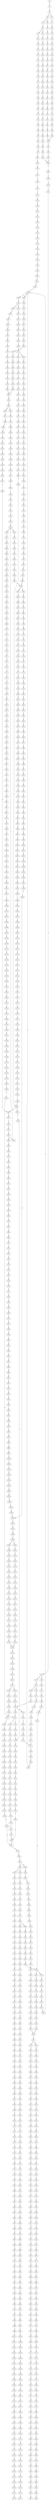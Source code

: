 strict digraph  {
	S0 -> S1 [ label = C ];
	S1 -> S2 [ label = C ];
	S2 -> S3 [ label = T ];
	S2 -> S4 [ label = A ];
	S3 -> S5 [ label = T ];
	S3 -> S6 [ label = C ];
	S4 -> S7 [ label = C ];
	S5 -> S8 [ label = C ];
	S6 -> S9 [ label = C ];
	S7 -> S10 [ label = C ];
	S8 -> S11 [ label = T ];
	S8 -> S12 [ label = A ];
	S9 -> S13 [ label = A ];
	S10 -> S14 [ label = A ];
	S11 -> S15 [ label = C ];
	S12 -> S16 [ label = C ];
	S13 -> S17 [ label = C ];
	S14 -> S18 [ label = C ];
	S15 -> S19 [ label = G ];
	S16 -> S20 [ label = G ];
	S17 -> S21 [ label = C ];
	S18 -> S22 [ label = C ];
	S19 -> S23 [ label = T ];
	S20 -> S24 [ label = C ];
	S21 -> S25 [ label = C ];
	S22 -> S26 [ label = G ];
	S23 -> S27 [ label = A ];
	S24 -> S28 [ label = T ];
	S25 -> S29 [ label = G ];
	S26 -> S30 [ label = A ];
	S27 -> S31 [ label = C ];
	S28 -> S32 [ label = C ];
	S29 -> S33 [ label = C ];
	S30 -> S34 [ label = T ];
	S31 -> S35 [ label = G ];
	S32 -> S36 [ label = C ];
	S33 -> S37 [ label = C ];
	S34 -> S38 [ label = C ];
	S35 -> S39 [ label = G ];
	S36 -> S40 [ label = G ];
	S37 -> S41 [ label = G ];
	S38 -> S42 [ label = G ];
	S39 -> S43 [ label = C ];
	S40 -> S44 [ label = G ];
	S41 -> S45 [ label = G ];
	S42 -> S46 [ label = G ];
	S43 -> S47 [ label = T ];
	S44 -> S48 [ label = T ];
	S45 -> S49 [ label = T ];
	S46 -> S50 [ label = T ];
	S47 -> S51 [ label = A ];
	S48 -> S52 [ label = T ];
	S49 -> S53 [ label = C ];
	S50 -> S54 [ label = T ];
	S51 -> S55 [ label = C ];
	S52 -> S56 [ label = G ];
	S53 -> S57 [ label = C ];
	S54 -> S58 [ label = C ];
	S55 -> S59 [ label = T ];
	S56 -> S60 [ label = C ];
	S57 -> S61 [ label = C ];
	S58 -> S62 [ label = C ];
	S59 -> S63 [ label = G ];
	S60 -> S64 [ label = A ];
	S61 -> S65 [ label = A ];
	S62 -> S66 [ label = A ];
	S63 -> S67 [ label = G ];
	S64 -> S68 [ label = C ];
	S65 -> S69 [ label = G ];
	S66 -> S70 [ label = G ];
	S67 -> S71 [ label = T ];
	S68 -> S72 [ label = T ];
	S69 -> S73 [ label = T ];
	S70 -> S74 [ label = T ];
	S71 -> S75 [ label = G ];
	S72 -> S76 [ label = G ];
	S73 -> S77 [ label = G ];
	S74 -> S78 [ label = G ];
	S75 -> S79 [ label = C ];
	S76 -> S80 [ label = G ];
	S77 -> S81 [ label = G ];
	S78 -> S82 [ label = G ];
	S79 -> S83 [ label = T ];
	S80 -> S84 [ label = T ];
	S81 -> S85 [ label = T ];
	S82 -> S86 [ label = T ];
	S83 -> S87 [ label = A ];
	S84 -> S88 [ label = C ];
	S85 -> S89 [ label = C ];
	S86 -> S90 [ label = C ];
	S87 -> S91 [ label = C ];
	S88 -> S92 [ label = G ];
	S89 -> S93 [ label = G ];
	S90 -> S93 [ label = G ];
	S91 -> S94 [ label = T ];
	S92 -> S95 [ label = T ];
	S93 -> S96 [ label = T ];
	S94 -> S97 [ label = G ];
	S95 -> S98 [ label = C ];
	S96 -> S99 [ label = C ];
	S97 -> S100 [ label = T ];
	S98 -> S101 [ label = C ];
	S99 -> S102 [ label = C ];
	S100 -> S103 [ label = A ];
	S101 -> S104 [ label = G ];
	S102 -> S104 [ label = G ];
	S103 -> S105 [ label = A ];
	S104 -> S106 [ label = T ];
	S105 -> S107 [ label = C ];
	S106 -> S108 [ label = C ];
	S107 -> S109 [ label = A ];
	S108 -> S110 [ label = A ];
	S109 -> S111 [ label = C ];
	S110 -> S112 [ label = C ];
	S111 -> S113 [ label = A ];
	S112 -> S114 [ label = C ];
	S113 -> S115 [ label = C ];
	S114 -> S116 [ label = C ];
	S114 -> S117 [ label = G ];
	S115 -> S118 [ label = G ];
	S116 -> S119 [ label = T ];
	S117 -> S120 [ label = A ];
	S118 -> S121 [ label = C ];
	S119 -> S122 [ label = G ];
	S120 -> S123 [ label = A ];
	S120 -> S124 [ label = G ];
	S121 -> S125 [ label = T ];
	S122 -> S126 [ label = T ];
	S123 -> S127 [ label = T ];
	S124 -> S128 [ label = T ];
	S125 -> S129 [ label = C ];
	S126 -> S130 [ label = C ];
	S127 -> S131 [ label = C ];
	S128 -> S132 [ label = C ];
	S129 -> S133 [ label = C ];
	S130 -> S134 [ label = C ];
	S131 -> S135 [ label = C ];
	S132 -> S136 [ label = C ];
	S133 -> S137 [ label = T ];
	S134 -> S138 [ label = T ];
	S135 -> S139 [ label = T ];
	S136 -> S140 [ label = A ];
	S136 -> S141 [ label = T ];
	S137 -> S142 [ label = A ];
	S138 -> S143 [ label = T ];
	S139 -> S144 [ label = C ];
	S140 -> S145 [ label = G ];
	S141 -> S146 [ label = C ];
	S142 -> S147 [ label = G ];
	S143 -> S148 [ label = G ];
	S144 -> S149 [ label = G ];
	S145 -> S150 [ label = T ];
	S145 -> S151 [ label = C ];
	S146 -> S152 [ label = G ];
	S147 -> S153 [ label = A ];
	S148 -> S154 [ label = A ];
	S148 -> S155 [ label = T ];
	S149 -> S156 [ label = A ];
	S150 -> S157 [ label = A ];
	S151 -> S158 [ label = T ];
	S152 -> S159 [ label = A ];
	S153 -> S160 [ label = A ];
	S154 -> S161 [ label = A ];
	S155 -> S162 [ label = A ];
	S156 -> S163 [ label = A ];
	S157 -> S164 [ label = G ];
	S158 -> S165 [ label = T ];
	S159 -> S166 [ label = A ];
	S160 -> S167 [ label = C ];
	S161 -> S168 [ label = C ];
	S162 -> S169 [ label = G ];
	S163 -> S170 [ label = C ];
	S164 -> S171 [ label = G ];
	S165 -> S172 [ label = C ];
	S166 -> S173 [ label = C ];
	S167 -> S174 [ label = T ];
	S168 -> S175 [ label = T ];
	S169 -> S176 [ label = G ];
	S170 -> S177 [ label = T ];
	S171 -> S178 [ label = G ];
	S172 -> S179 [ label = A ];
	S173 -> S177 [ label = T ];
	S174 -> S180 [ label = T ];
	S175 -> S181 [ label = T ];
	S176 -> S182 [ label = A ];
	S177 -> S183 [ label = T ];
	S178 -> S184 [ label = T ];
	S179 -> S185 [ label = C ];
	S180 -> S186 [ label = C ];
	S181 -> S187 [ label = C ];
	S182 -> S188 [ label = G ];
	S183 -> S189 [ label = C ];
	S184 -> S190 [ label = C ];
	S185 -> S191 [ label = G ];
	S186 -> S192 [ label = A ];
	S187 -> S193 [ label = A ];
	S188 -> S194 [ label = A ];
	S189 -> S195 [ label = A ];
	S190 -> S196 [ label = A ];
	S191 -> S197 [ label = C ];
	S192 -> S198 [ label = A ];
	S193 -> S199 [ label = A ];
	S194 -> S200 [ label = G ];
	S195 -> S201 [ label = A ];
	S196 -> S202 [ label = C ];
	S197 -> S203 [ label = C ];
	S198 -> S204 [ label = C ];
	S199 -> S204 [ label = C ];
	S200 -> S205 [ label = G ];
	S201 -> S204 [ label = C ];
	S202 -> S206 [ label = T ];
	S203 -> S207 [ label = C ];
	S204 -> S208 [ label = C ];
	S204 -> S209 [ label = T ];
	S205 -> S210 [ label = T ];
	S206 -> S211 [ label = C ];
	S207 -> S212 [ label = T ];
	S208 -> S213 [ label = G ];
	S209 -> S214 [ label = G ];
	S210 -> S215 [ label = C ];
	S211 -> S216 [ label = G ];
	S212 -> S217 [ label = T ];
	S213 -> S218 [ label = G ];
	S214 -> S219 [ label = G ];
	S214 -> S220 [ label = C ];
	S215 -> S221 [ label = C ];
	S216 -> S222 [ label = C ];
	S217 -> S223 [ label = C ];
	S218 -> S224 [ label = C ];
	S219 -> S225 [ label = C ];
	S220 -> S226 [ label = C ];
	S221 -> S227 [ label = C ];
	S222 -> S228 [ label = T ];
	S223 -> S229 [ label = A ];
	S224 -> S230 [ label = C ];
	S225 -> S231 [ label = C ];
	S226 -> S232 [ label = C ];
	S227 -> S233 [ label = A ];
	S227 -> S234 [ label = G ];
	S228 -> S235 [ label = T ];
	S229 -> S236 [ label = T ];
	S230 -> S237 [ label = C ];
	S231 -> S238 [ label = C ];
	S232 -> S239 [ label = T ];
	S233 -> S240 [ label = G ];
	S234 -> S241 [ label = G ];
	S235 -> S242 [ label = C ];
	S236 -> S243 [ label = C ];
	S237 -> S244 [ label = A ];
	S238 -> S245 [ label = A ];
	S239 -> S246 [ label = A ];
	S240 -> S247 [ label = A ];
	S241 -> S248 [ label = A ];
	S242 -> S249 [ label = A ];
	S243 -> S250 [ label = C ];
	S244 -> S251 [ label = G ];
	S245 -> S252 [ label = G ];
	S246 -> S253 [ label = G ];
	S247 -> S254 [ label = G ];
	S248 -> S255 [ label = G ];
	S249 -> S256 [ label = T ];
	S250 -> S257 [ label = A ];
	S251 -> S258 [ label = T ];
	S252 -> S259 [ label = G ];
	S253 -> S260 [ label = G ];
	S254 -> S261 [ label = C ];
	S255 -> S262 [ label = G ];
	S256 -> S263 [ label = C ];
	S257 -> S264 [ label = G ];
	S258 -> S265 [ label = T ];
	S259 -> S266 [ label = T ];
	S260 -> S267 [ label = T ];
	S261 -> S268 [ label = C ];
	S262 -> S269 [ label = C ];
	S263 -> S270 [ label = C ];
	S264 -> S271 [ label = A ];
	S265 -> S272 [ label = G ];
	S266 -> S273 [ label = G ];
	S267 -> S274 [ label = G ];
	S268 -> S275 [ label = A ];
	S269 -> S276 [ label = G ];
	S270 -> S277 [ label = A ];
	S271 -> S278 [ label = A ];
	S272 -> S279 [ label = T ];
	S273 -> S280 [ label = C ];
	S273 -> S281 [ label = G ];
	S274 -> S282 [ label = T ];
	S275 -> S283 [ label = C ];
	S276 -> S284 [ label = T ];
	S277 -> S264 [ label = G ];
	S278 -> S285 [ label = C ];
	S279 -> S286 [ label = G ];
	S280 -> S287 [ label = G ];
	S281 -> S288 [ label = G ];
	S282 -> S289 [ label = G ];
	S283 -> S290 [ label = G ];
	S284 -> S291 [ label = G ];
	S285 -> S292 [ label = C ];
	S286 -> S293 [ label = C ];
	S287 -> S294 [ label = C ];
	S288 -> S295 [ label = C ];
	S289 -> S296 [ label = C ];
	S290 -> S297 [ label = G ];
	S291 -> S298 [ label = G ];
	S292 -> S299 [ label = A ];
	S292 -> S300 [ label = G ];
	S293 -> S301 [ label = G ];
	S294 -> S302 [ label = G ];
	S295 -> S303 [ label = T ];
	S296 -> S304 [ label = G ];
	S297 -> S305 [ label = T ];
	S298 -> S306 [ label = T ];
	S299 -> S307 [ label = G ];
	S299 -> S308 [ label = C ];
	S300 -> S309 [ label = G ];
	S301 -> S310 [ label = T ];
	S302 -> S311 [ label = T ];
	S303 -> S312 [ label = T ];
	S304 -> S313 [ label = T ];
	S305 -> S314 [ label = T ];
	S306 -> S315 [ label = A ];
	S307 -> S316 [ label = A ];
	S308 -> S317 [ label = C ];
	S309 -> S318 [ label = A ];
	S310 -> S319 [ label = C ];
	S311 -> S320 [ label = C ];
	S312 -> S321 [ label = C ];
	S313 -> S322 [ label = C ];
	S314 -> S323 [ label = A ];
	S315 -> S324 [ label = T ];
	S316 -> S325 [ label = C ];
	S317 -> S326 [ label = A ];
	S318 -> S327 [ label = C ];
	S319 -> S328 [ label = G ];
	S320 -> S329 [ label = G ];
	S321 -> S330 [ label = G ];
	S322 -> S331 [ label = G ];
	S323 -> S332 [ label = C ];
	S324 -> S333 [ label = G ];
	S325 -> S334 [ label = T ];
	S326 -> S335 [ label = C ];
	S327 -> S336 [ label = G ];
	S328 -> S337 [ label = A ];
	S329 -> S338 [ label = T ];
	S330 -> S339 [ label = A ];
	S331 -> S337 [ label = A ];
	S332 -> S340 [ label = T ];
	S333 -> S341 [ label = A ];
	S334 -> S342 [ label = C ];
	S335 -> S343 [ label = C ];
	S336 -> S344 [ label = C ];
	S337 -> S345 [ label = A ];
	S338 -> S346 [ label = G ];
	S339 -> S347 [ label = A ];
	S340 -> S348 [ label = G ];
	S341 -> S349 [ label = G ];
	S342 -> S350 [ label = C ];
	S343 -> S351 [ label = C ];
	S344 -> S352 [ label = C ];
	S345 -> S353 [ label = C ];
	S346 -> S354 [ label = C ];
	S347 -> S355 [ label = C ];
	S348 -> S356 [ label = C ];
	S349 -> S357 [ label = C ];
	S350 -> S358 [ label = C ];
	S351 -> S359 [ label = C ];
	S352 -> S360 [ label = C ];
	S353 -> S361 [ label = C ];
	S353 -> S362 [ label = A ];
	S354 -> S363 [ label = A ];
	S355 -> S364 [ label = A ];
	S356 -> S365 [ label = A ];
	S357 -> S366 [ label = G ];
	S358 -> S367 [ label = A ];
	S359 -> S368 [ label = T ];
	S360 -> S369 [ label = A ];
	S361 -> S370 [ label = T ];
	S362 -> S371 [ label = C ];
	S363 -> S372 [ label = T ];
	S364 -> S373 [ label = C ];
	S365 -> S374 [ label = G ];
	S366 -> S375 [ label = G ];
	S367 -> S376 [ label = T ];
	S368 -> S377 [ label = T ];
	S369 -> S378 [ label = T ];
	S370 -> S379 [ label = T ];
	S371 -> S380 [ label = C ];
	S372 -> S381 [ label = C ];
	S373 -> S382 [ label = G ];
	S374 -> S383 [ label = A ];
	S375 -> S384 [ label = T ];
	S376 -> S385 [ label = C ];
	S377 -> S386 [ label = C ];
	S378 -> S387 [ label = C ];
	S379 -> S388 [ label = C ];
	S380 -> S389 [ label = C ];
	S381 -> S390 [ label = C ];
	S382 -> S391 [ label = C ];
	S383 -> S392 [ label = C ];
	S384 -> S393 [ label = C ];
	S385 -> S394 [ label = T ];
	S386 -> S395 [ label = C ];
	S386 -> S396 [ label = G ];
	S387 -> S397 [ label = G ];
	S388 -> S398 [ label = G ];
	S389 -> S399 [ label = G ];
	S390 -> S400 [ label = G ];
	S391 -> S401 [ label = G ];
	S392 -> S402 [ label = G ];
	S393 -> S403 [ label = G ];
	S394 -> S404 [ label = G ];
	S395 -> S405 [ label = T ];
	S396 -> S406 [ label = A ];
	S397 -> S407 [ label = T ];
	S398 -> S408 [ label = T ];
	S399 -> S409 [ label = T ];
	S400 -> S410 [ label = C ];
	S401 -> S411 [ label = C ];
	S402 -> S412 [ label = G ];
	S403 -> S413 [ label = C ];
	S404 -> S414 [ label = C ];
	S405 -> S415 [ label = G ];
	S406 -> S416 [ label = T ];
	S407 -> S417 [ label = C ];
	S408 -> S418 [ label = A ];
	S409 -> S419 [ label = A ];
	S410 -> S420 [ label = A ];
	S411 -> S421 [ label = A ];
	S412 -> S422 [ label = A ];
	S413 -> S423 [ label = A ];
	S414 -> S424 [ label = C ];
	S415 -> S425 [ label = T ];
	S416 -> S426 [ label = C ];
	S417 -> S427 [ label = C ];
	S418 -> S428 [ label = C ];
	S419 -> S429 [ label = C ];
	S420 -> S430 [ label = C ];
	S421 -> S431 [ label = C ];
	S422 -> S432 [ label = C ];
	S423 -> S433 [ label = C ];
	S424 -> S434 [ label = A ];
	S425 -> S435 [ label = C ];
	S426 -> S436 [ label = G ];
	S427 -> S437 [ label = T ];
	S428 -> S438 [ label = T ];
	S429 -> S439 [ label = G ];
	S430 -> S440 [ label = G ];
	S431 -> S441 [ label = G ];
	S432 -> S442 [ label = A ];
	S433 -> S443 [ label = G ];
	S434 -> S444 [ label = G ];
	S435 -> S445 [ label = C ];
	S436 -> S446 [ label = T ];
	S437 -> S447 [ label = C ];
	S438 -> S448 [ label = T ];
	S439 -> S449 [ label = T ];
	S440 -> S450 [ label = T ];
	S441 -> S451 [ label = T ];
	S442 -> S452 [ label = C ];
	S443 -> S453 [ label = C ];
	S444 -> S454 [ label = T ];
	S445 -> S455 [ label = T ];
	S446 -> S456 [ label = T ];
	S447 -> S457 [ label = T ];
	S448 -> S458 [ label = C ];
	S449 -> S459 [ label = C ];
	S450 -> S460 [ label = C ];
	S451 -> S461 [ label = C ];
	S452 -> S462 [ label = A ];
	S453 -> S463 [ label = G ];
	S454 -> S464 [ label = C ];
	S455 -> S465 [ label = T ];
	S456 -> S466 [ label = T ];
	S457 -> S467 [ label = T ];
	S458 -> S468 [ label = A ];
	S459 -> S469 [ label = C ];
	S460 -> S470 [ label = G ];
	S461 -> S471 [ label = C ];
	S462 -> S472 [ label = C ];
	S463 -> S473 [ label = C ];
	S464 -> S474 [ label = G ];
	S465 -> S148 [ label = G ];
	S466 -> S475 [ label = G ];
	S467 -> S476 [ label = C ];
	S468 -> S477 [ label = A ];
	S469 -> S478 [ label = A ];
	S470 -> S479 [ label = A ];
	S471 -> S480 [ label = A ];
	S472 -> S481 [ label = C ];
	S473 -> S482 [ label = G ];
	S474 -> S483 [ label = T ];
	S475 -> S484 [ label = T ];
	S476 -> S485 [ label = T ];
	S477 -> S486 [ label = G ];
	S478 -> S487 [ label = G ];
	S479 -> S488 [ label = G ];
	S480 -> S489 [ label = G ];
	S481 -> S490 [ label = T ];
	S482 -> S491 [ label = G ];
	S483 -> S492 [ label = A ];
	S484 -> S493 [ label = A ];
	S485 -> S494 [ label = C ];
	S486 -> S495 [ label = C ];
	S487 -> S496 [ label = C ];
	S488 -> S497 [ label = C ];
	S489 -> S498 [ label = C ];
	S490 -> S499 [ label = C ];
	S491 -> S500 [ label = C ];
	S492 -> S501 [ label = A ];
	S493 -> S502 [ label = G ];
	S494 -> S503 [ label = G ];
	S495 -> S504 [ label = G ];
	S496 -> S505 [ label = G ];
	S497 -> S506 [ label = G ];
	S498 -> S507 [ label = T ];
	S498 -> S505 [ label = G ];
	S499 -> S508 [ label = T ];
	S500 -> S509 [ label = T ];
	S501 -> S510 [ label = G ];
	S502 -> S511 [ label = G ];
	S503 -> S512 [ label = G ];
	S504 -> S513 [ label = A ];
	S505 -> S514 [ label = A ];
	S506 -> S515 [ label = A ];
	S507 -> S516 [ label = T ];
	S508 -> S517 [ label = A ];
	S509 -> S518 [ label = G ];
	S510 -> S519 [ label = A ];
	S511 -> S520 [ label = A ];
	S512 -> S521 [ label = A ];
	S513 -> S522 [ label = G ];
	S514 -> S523 [ label = G ];
	S515 -> S524 [ label = G ];
	S516 -> S172 [ label = C ];
	S517 -> S525 [ label = G ];
	S518 -> S526 [ label = G ];
	S519 -> S527 [ label = C ];
	S520 -> S528 [ label = A ];
	S521 -> S529 [ label = G ];
	S522 -> S530 [ label = T ];
	S523 -> S531 [ label = T ];
	S524 -> S532 [ label = T ];
	S525 -> S533 [ label = A ];
	S526 -> S534 [ label = A ];
	S527 -> S535 [ label = G ];
	S528 -> S536 [ label = A ];
	S529 -> S537 [ label = A ];
	S530 -> S538 [ label = C ];
	S531 -> S539 [ label = C ];
	S532 -> S540 [ label = C ];
	S533 -> S541 [ label = A ];
	S534 -> S542 [ label = A ];
	S535 -> S543 [ label = G ];
	S536 -> S544 [ label = G ];
	S537 -> S545 [ label = G ];
	S538 -> S546 [ label = C ];
	S539 -> S547 [ label = C ];
	S539 -> S548 [ label = T ];
	S540 -> S549 [ label = G ];
	S541 -> S550 [ label = C ];
	S542 -> S551 [ label = T ];
	S543 -> S552 [ label = C ];
	S544 -> S553 [ label = G ];
	S545 -> S554 [ label = G ];
	S546 -> S555 [ label = C ];
	S547 -> S555 [ label = C ];
	S548 -> S556 [ label = C ];
	S549 -> S557 [ label = A ];
	S550 -> S558 [ label = G ];
	S551 -> S559 [ label = G ];
	S552 -> S560 [ label = T ];
	S553 -> S561 [ label = T ];
	S554 -> S562 [ label = T ];
	S555 -> S563 [ label = T ];
	S555 -> S564 [ label = G ];
	S556 -> S565 [ label = G ];
	S557 -> S566 [ label = A ];
	S558 -> S567 [ label = A ];
	S559 -> S568 [ label = G ];
	S560 -> S569 [ label = C ];
	S561 -> S570 [ label = C ];
	S562 -> S571 [ label = C ];
	S563 -> S572 [ label = C ];
	S564 -> S573 [ label = C ];
	S565 -> S574 [ label = T ];
	S566 -> S575 [ label = C ];
	S567 -> S576 [ label = G ];
	S568 -> S577 [ label = G ];
	S569 -> S578 [ label = T ];
	S570 -> S579 [ label = C ];
	S571 -> S221 [ label = C ];
	S572 -> S580 [ label = C ];
	S573 -> S581 [ label = C ];
	S574 -> S582 [ label = C ];
	S575 -> S583 [ label = C ];
	S576 -> S584 [ label = G ];
	S577 -> S585 [ label = G ];
	S578 -> S586 [ label = C ];
	S579 -> S587 [ label = C ];
	S580 -> S588 [ label = G ];
	S581 -> S589 [ label = T ];
	S582 -> S590 [ label = T ];
	S583 -> S591 [ label = T ];
	S584 -> S592 [ label = T ];
	S585 -> S593 [ label = T ];
	S586 -> S594 [ label = G ];
	S587 -> S595 [ label = G ];
	S588 -> S596 [ label = G ];
	S589 -> S597 [ label = G ];
	S590 -> S598 [ label = G ];
	S591 -> S599 [ label = G ];
	S592 -> S600 [ label = G ];
	S593 -> S601 [ label = C ];
	S594 -> S602 [ label = A ];
	S595 -> S603 [ label = A ];
	S596 -> S604 [ label = T ];
	S597 -> S605 [ label = T ];
	S598 -> S606 [ label = T ];
	S599 -> S607 [ label = T ];
	S600 -> S608 [ label = T ];
	S601 -> S609 [ label = C ];
	S602 -> S610 [ label = A ];
	S603 -> S611 [ label = A ];
	S604 -> S612 [ label = C ];
	S605 -> S613 [ label = C ];
	S606 -> S614 [ label = T ];
	S607 -> S615 [ label = C ];
	S608 -> S616 [ label = C ];
	S609 -> S617 [ label = G ];
	S610 -> S618 [ label = G ];
	S611 -> S619 [ label = G ];
	S612 -> S620 [ label = T ];
	S613 -> S621 [ label = G ];
	S614 -> S622 [ label = C ];
	S615 -> S623 [ label = G ];
	S616 -> S624 [ label = C ];
	S617 -> S625 [ label = C ];
	S618 -> S626 [ label = T ];
	S619 -> S627 [ label = T ];
	S620 -> S628 [ label = G ];
	S621 -> S629 [ label = C ];
	S622 -> S630 [ label = C ];
	S623 -> S631 [ label = C ];
	S624 -> S632 [ label = C ];
	S625 -> S633 [ label = C ];
	S626 -> S634 [ label = C ];
	S627 -> S635 [ label = C ];
	S628 -> S636 [ label = G ];
	S629 -> S637 [ label = G ];
	S630 -> S638 [ label = G ];
	S631 -> S639 [ label = G ];
	S632 -> S640 [ label = T ];
	S633 -> S641 [ label = G ];
	S634 -> S642 [ label = G ];
	S635 -> S643 [ label = G ];
	S636 -> S644 [ label = A ];
	S637 -> S645 [ label = C ];
	S638 -> S646 [ label = T ];
	S639 -> S645 [ label = C ];
	S640 -> S647 [ label = G ];
	S641 -> S648 [ label = G ];
	S642 -> S649 [ label = C ];
	S643 -> S650 [ label = A ];
	S644 -> S651 [ label = G ];
	S645 -> S652 [ label = G ];
	S645 -> S653 [ label = A ];
	S646 -> S654 [ label = G ];
	S647 -> S655 [ label = T ];
	S648 -> S656 [ label = A ];
	S649 -> S657 [ label = G ];
	S650 -> S658 [ label = G ];
	S651 -> S659 [ label = G ];
	S652 -> S660 [ label = A ];
	S653 -> S661 [ label = A ];
	S654 -> S662 [ label = G ];
	S655 -> S663 [ label = C ];
	S656 -> S664 [ label = A ];
	S657 -> S665 [ label = G ];
	S658 -> S666 [ label = G ];
	S659 -> S667 [ label = G ];
	S660 -> S668 [ label = G ];
	S661 -> S669 [ label = C ];
	S662 -> S670 [ label = C ];
	S663 -> S671 [ label = C ];
	S664 -> S672 [ label = C ];
	S665 -> S673 [ label = C ];
	S666 -> S674 [ label = T ];
	S667 -> S675 [ label = T ];
	S668 -> S676 [ label = C ];
	S669 -> S677 [ label = C ];
	S670 -> S678 [ label = C ];
	S671 -> S679 [ label = T ];
	S672 -> S680 [ label = T ];
	S673 -> S681 [ label = T ];
	S674 -> S682 [ label = A ];
	S675 -> S683 [ label = G ];
	S676 -> S684 [ label = A ];
	S677 -> S685 [ label = C ];
	S678 -> S686 [ label = C ];
	S679 -> S687 [ label = A ];
	S680 -> S688 [ label = G ];
	S681 -> S689 [ label = A ];
	S682 -> S690 [ label = T ];
	S683 -> S691 [ label = T ];
	S684 -> S692 [ label = G ];
	S685 -> S693 [ label = G ];
	S686 -> S694 [ label = G ];
	S687 -> S695 [ label = C ];
	S688 -> S696 [ label = C ];
	S689 -> S697 [ label = T ];
	S690 -> S698 [ label = A ];
	S691 -> S699 [ label = T ];
	S692 -> S700 [ label = T ];
	S693 -> S701 [ label = T ];
	S694 -> S702 [ label = T ];
	S695 -> S703 [ label = T ];
	S696 -> S704 [ label = A ];
	S697 -> S705 [ label = A ];
	S698 -> S706 [ label = A ];
	S699 -> S707 [ label = C ];
	S700 -> S708 [ label = G ];
	S701 -> S709 [ label = A ];
	S702 -> S710 [ label = C ];
	S703 -> S711 [ label = A ];
	S704 -> S712 [ label = A ];
	S705 -> S713 [ label = G ];
	S706 -> S714 [ label = G ];
	S707 -> S715 [ label = C ];
	S708 -> S716 [ label = C ];
	S709 -> S717 [ label = C ];
	S710 -> S718 [ label = C ];
	S711 -> S719 [ label = C ];
	S712 -> S720 [ label = C ];
	S713 -> S721 [ label = T ];
	S714 -> S722 [ label = T ];
	S715 -> S723 [ label = A ];
	S716 -> S724 [ label = A ];
	S717 -> S725 [ label = A ];
	S718 -> S726 [ label = A ];
	S719 -> S727 [ label = C ];
	S720 -> S728 [ label = C ];
	S721 -> S729 [ label = A ];
	S722 -> S730 [ label = C ];
	S723 -> S731 [ label = G ];
	S724 -> S732 [ label = A ];
	S725 -> S733 [ label = G ];
	S726 -> S734 [ label = G ];
	S727 -> S735 [ label = A ];
	S728 -> S736 [ label = A ];
	S729 -> S737 [ label = G ];
	S730 -> S738 [ label = G ];
	S731 -> S739 [ label = C ];
	S732 -> S740 [ label = C ];
	S733 -> S741 [ label = C ];
	S734 -> S742 [ label = T ];
	S735 -> S743 [ label = G ];
	S736 -> S744 [ label = G ];
	S737 -> S745 [ label = C ];
	S738 -> S746 [ label = T ];
	S739 -> S747 [ label = A ];
	S740 -> S748 [ label = A ];
	S741 -> S749 [ label = A ];
	S742 -> S750 [ label = A ];
	S743 -> S751 [ label = G ];
	S744 -> S752 [ label = A ];
	S745 -> S753 [ label = C ];
	S746 -> S754 [ label = G ];
	S747 -> S755 [ label = G ];
	S748 -> S756 [ label = G ];
	S749 -> S757 [ label = G ];
	S750 -> S758 [ label = G ];
	S751 -> S759 [ label = A ];
	S752 -> S760 [ label = A ];
	S753 -> S761 [ label = G ];
	S754 -> S762 [ label = G ];
	S755 -> S763 [ label = A ];
	S756 -> S764 [ label = C ];
	S757 -> S765 [ label = G ];
	S758 -> S766 [ label = C ];
	S759 -> S767 [ label = G ];
	S760 -> S768 [ label = C ];
	S761 -> S769 [ label = A ];
	S762 -> S770 [ label = T ];
	S763 -> S771 [ label = T ];
	S764 -> S772 [ label = T ];
	S765 -> S773 [ label = T ];
	S766 -> S774 [ label = T ];
	S767 -> S775 [ label = A ];
	S768 -> S776 [ label = A ];
	S769 -> S777 [ label = A ];
	S770 -> S778 [ label = A ];
	S771 -> S779 [ label = A ];
	S772 -> S780 [ label = A ];
	S773 -> S781 [ label = G ];
	S774 -> S782 [ label = C ];
	S775 -> S783 [ label = G ];
	S776 -> S784 [ label = G ];
	S777 -> S785 [ label = A ];
	S778 -> S786 [ label = C ];
	S779 -> S787 [ label = A ];
	S780 -> S788 [ label = C ];
	S781 -> S789 [ label = C ];
	S782 -> S790 [ label = C ];
	S783 -> S791 [ label = T ];
	S784 -> S792 [ label = C ];
	S785 -> S793 [ label = C ];
	S786 -> S794 [ label = C ];
	S787 -> S795 [ label = A ];
	S788 -> S796 [ label = G ];
	S789 -> S797 [ label = A ];
	S790 -> S798 [ label = A ];
	S791 -> S799 [ label = C ];
	S792 -> S800 [ label = C ];
	S793 -> S801 [ label = C ];
	S794 -> S802 [ label = G ];
	S795 -> S803 [ label = A ];
	S796 -> S804 [ label = A ];
	S797 -> S805 [ label = C ];
	S798 -> S806 [ label = C ];
	S799 -> S807 [ label = A ];
	S800 -> S808 [ label = G ];
	S801 -> S809 [ label = C ];
	S802 -> S810 [ label = G ];
	S803 -> S811 [ label = A ];
	S804 -> S812 [ label = G ];
	S805 -> S813 [ label = G ];
	S806 -> S814 [ label = C ];
	S807 -> S815 [ label = G ];
	S808 -> S816 [ label = T ];
	S809 -> S817 [ label = C ];
	S810 -> S818 [ label = T ];
	S811 -> S819 [ label = C ];
	S812 -> S820 [ label = A ];
	S813 -> S821 [ label = C ];
	S814 -> S822 [ label = G ];
	S815 -> S823 [ label = G ];
	S816 -> S824 [ label = C ];
	S817 -> S825 [ label = G ];
	S818 -> S826 [ label = G ];
	S819 -> S827 [ label = T ];
	S820 -> S828 [ label = A ];
	S821 -> S829 [ label = G ];
	S822 -> S830 [ label = G ];
	S823 -> S831 [ label = A ];
	S824 -> S832 [ label = C ];
	S825 -> S833 [ label = A ];
	S826 -> S834 [ label = G ];
	S827 -> S835 [ label = T ];
	S828 -> S836 [ label = C ];
	S829 -> S837 [ label = G ];
	S830 -> S838 [ label = A ];
	S831 -> S839 [ label = C ];
	S832 -> S840 [ label = T ];
	S833 -> S841 [ label = C ];
	S834 -> S842 [ label = T ];
	S835 -> S843 [ label = T ];
	S836 -> S844 [ label = T ];
	S837 -> S845 [ label = T ];
	S838 -> S846 [ label = C ];
	S839 -> S847 [ label = C ];
	S840 -> S848 [ label = C ];
	S841 -> S849 [ label = T ];
	S842 -> S850 [ label = T ];
	S843 -> S851 [ label = G ];
	S844 -> S852 [ label = G ];
	S845 -> S853 [ label = G ];
	S846 -> S854 [ label = G ];
	S847 -> S855 [ label = A ];
	S848 -> S856 [ label = T ];
	S849 -> S857 [ label = A ];
	S850 -> S858 [ label = A ];
	S851 -> S859 [ label = C ];
	S852 -> S860 [ label = G ];
	S853 -> S861 [ label = C ];
	S854 -> S862 [ label = T ];
	S855 -> S863 [ label = G ];
	S856 -> S864 [ label = G ];
	S857 -> S865 [ label = G ];
	S858 -> S866 [ label = G ];
	S859 -> S867 [ label = C ];
	S860 -> S868 [ label = C ];
	S861 -> S869 [ label = C ];
	S862 -> S870 [ label = C ];
	S863 -> S871 [ label = T ];
	S864 -> S872 [ label = T ];
	S865 -> S873 [ label = A ];
	S866 -> S874 [ label = A ];
	S867 -> S875 [ label = G ];
	S868 -> S876 [ label = G ];
	S869 -> S877 [ label = G ];
	S870 -> S878 [ label = G ];
	S871 -> S879 [ label = C ];
	S872 -> S880 [ label = C ];
	S873 -> S881 [ label = A ];
	S874 -> S882 [ label = A ];
	S875 -> S883 [ label = T ];
	S876 -> S884 [ label = C ];
	S877 -> S885 [ label = C ];
	S878 -> S886 [ label = T ];
	S879 -> S887 [ label = T ];
	S880 -> S888 [ label = G ];
	S881 -> S889 [ label = T ];
	S882 -> S890 [ label = G ];
	S883 -> S891 [ label = A ];
	S884 -> S892 [ label = A ];
	S885 -> S893 [ label = A ];
	S886 -> S894 [ label = G ];
	S887 -> S895 [ label = C ];
	S888 -> S896 [ label = T ];
	S889 -> S897 [ label = C ];
	S890 -> S898 [ label = G ];
	S891 -> S899 [ label = G ];
	S892 -> S900 [ label = G ];
	S893 -> S901 [ label = A ];
	S894 -> S902 [ label = A ];
	S895 -> S903 [ label = T ];
	S896 -> S904 [ label = G ];
	S897 -> S905 [ label = G ];
	S898 -> S906 [ label = G ];
	S899 -> S907 [ label = C ];
	S900 -> S908 [ label = C ];
	S901 -> S909 [ label = C ];
	S902 -> S910 [ label = C ];
	S903 -> S911 [ label = G ];
	S904 -> S912 [ label = G ];
	S905 -> S913 [ label = G ];
	S906 -> S914 [ label = G ];
	S907 -> S915 [ label = C ];
	S908 -> S916 [ label = G ];
	S909 -> S917 [ label = C ];
	S910 -> S918 [ label = C ];
	S911 -> S919 [ label = T ];
	S912 -> S920 [ label = T ];
	S913 -> S921 [ label = G ];
	S914 -> S922 [ label = G ];
	S915 -> S923 [ label = G ];
	S916 -> S924 [ label = G ];
	S917 -> S925 [ label = A ];
	S918 -> S926 [ label = G ];
	S919 -> S927 [ label = A ];
	S920 -> S928 [ label = A ];
	S921 -> S929 [ label = T ];
	S922 -> S930 [ label = T ];
	S923 -> S931 [ label = G ];
	S924 -> S932 [ label = G ];
	S925 -> S933 [ label = G ];
	S926 -> S934 [ label = G ];
	S929 -> S935 [ label = A ];
	S930 -> S936 [ label = C ];
	S931 -> S937 [ label = T ];
	S932 -> S938 [ label = T ];
	S933 -> S939 [ label = T ];
	S934 -> S940 [ label = T ];
	S935 -> S941 [ label = T ];
	S936 -> S942 [ label = C ];
	S937 -> S943 [ label = G ];
	S938 -> S944 [ label = G ];
	S939 -> S945 [ label = C ];
	S940 -> S946 [ label = C ];
	S941 -> S947 [ label = C ];
	S942 -> S948 [ label = G ];
	S943 -> S949 [ label = A ];
	S944 -> S950 [ label = C ];
	S945 -> S951 [ label = G ];
	S946 -> S952 [ label = G ];
	S947 -> S953 [ label = C ];
	S948 -> S954 [ label = T ];
	S949 -> S955 [ label = C ];
	S950 -> S956 [ label = C ];
	S951 -> S957 [ label = C ];
	S952 -> S958 [ label = C ];
	S953 -> S959 [ label = C ];
	S954 -> S960 [ label = C ];
	S955 -> S961 [ label = G ];
	S956 -> S962 [ label = G ];
	S957 -> S963 [ label = G ];
	S958 -> S964 [ label = G ];
	S959 -> S965 [ label = G ];
	S960 -> S966 [ label = G ];
	S961 -> S967 [ label = T ];
	S962 -> S968 [ label = C ];
	S963 -> S969 [ label = C ];
	S964 -> S970 [ label = T ];
	S965 -> S971 [ label = A ];
	S966 -> S972 [ label = G ];
	S967 -> S973 [ label = G ];
	S968 -> S974 [ label = C ];
	S969 -> S975 [ label = A ];
	S970 -> S976 [ label = A ];
	S971 -> S977 [ label = A ];
	S972 -> S978 [ label = A ];
	S973 -> S979 [ label = G ];
	S974 -> S980 [ label = G ];
	S975 -> S981 [ label = G ];
	S976 -> S982 [ label = G ];
	S977 -> S983 [ label = A ];
	S978 -> S984 [ label = A ];
	S979 -> S985 [ label = G ];
	S980 -> S986 [ label = G ];
	S981 -> S987 [ label = C ];
	S982 -> S988 [ label = C ];
	S983 -> S989 [ label = G ];
	S984 -> S990 [ label = C ];
	S985 -> S991 [ label = T ];
	S986 -> S992 [ label = T ];
	S987 -> S993 [ label = C ];
	S988 -> S994 [ label = C ];
	S989 -> S995 [ label = T ];
	S990 -> S996 [ label = T ];
	S991 -> S997 [ label = A ];
	S992 -> S998 [ label = G ];
	S993 -> S999 [ label = G ];
	S994 -> S1000 [ label = G ];
	S995 -> S1001 [ label = G ];
	S996 -> S1002 [ label = A ];
	S997 -> S1003 [ label = C ];
	S998 -> S1004 [ label = G ];
	S999 -> S1005 [ label = G ];
	S1000 -> S1006 [ label = C ];
	S1001 -> S1007 [ label = T ];
	S1002 -> S1008 [ label = C ];
	S1003 -> S1009 [ label = T ];
	S1004 -> S1010 [ label = T ];
	S1005 -> S1011 [ label = T ];
	S1006 -> S1012 [ label = T ];
	S1007 -> S1013 [ label = C ];
	S1008 -> S1014 [ label = A ];
	S1009 -> S1015 [ label = A ];
	S1010 -> S1016 [ label = G ];
	S1011 -> S1017 [ label = G ];
	S1012 -> S1018 [ label = G ];
	S1013 -> S1019 [ label = G ];
	S1014 -> S1020 [ label = A ];
	S1015 -> S1021 [ label = T ];
	S1016 -> S1022 [ label = G ];
	S1017 -> S1023 [ label = G ];
	S1018 -> S1024 [ label = G ];
	S1019 -> S1025 [ label = T ];
	S1020 -> S1026 [ label = C ];
	S1021 -> S1027 [ label = T ];
	S1022 -> S1028 [ label = A ];
	S1023 -> S1029 [ label = A ];
	S1024 -> S1030 [ label = A ];
	S1025 -> S1031 [ label = C ];
	S1026 -> S1032 [ label = G ];
	S1027 -> S1033 [ label = G ];
	S1028 -> S1034 [ label = A ];
	S1029 -> S1035 [ label = A ];
	S1030 -> S1036 [ label = A ];
	S1031 -> S1037 [ label = G ];
	S1032 -> S1038 [ label = A ];
	S1033 -> S1039 [ label = G ];
	S1034 -> S1040 [ label = C ];
	S1035 -> S1041 [ label = G ];
	S1036 -> S1042 [ label = G ];
	S1037 -> S1043 [ label = G ];
	S1038 -> S1044 [ label = A ];
	S1039 -> S1045 [ label = A ];
	S1040 -> S1046 [ label = C ];
	S1041 -> S1047 [ label = A ];
	S1042 -> S1048 [ label = A ];
	S1043 -> S1049 [ label = A ];
	S1044 -> S1050 [ label = A ];
	S1045 -> S1051 [ label = A ];
	S1046 -> S1052 [ label = T ];
	S1047 -> S1053 [ label = A ];
	S1048 -> S1054 [ label = A ];
	S1049 -> S1055 [ label = A ];
	S1050 -> S1056 [ label = A ];
	S1051 -> S1057 [ label = C ];
	S1052 -> S1058 [ label = C ];
	S1053 -> S1059 [ label = C ];
	S1054 -> S1060 [ label = C ];
	S1055 -> S1061 [ label = C ];
	S1056 -> S1062 [ label = C ];
	S1057 -> S1063 [ label = G ];
	S1058 -> S1064 [ label = G ];
	S1059 -> S1065 [ label = G ];
	S1060 -> S1065 [ label = G ];
	S1061 -> S1066 [ label = A ];
	S1062 -> S1067 [ label = A ];
	S1063 -> S1068 [ label = G ];
	S1064 -> S1069 [ label = G ];
	S1065 -> S1070 [ label = G ];
	S1066 -> S1071 [ label = G ];
	S1067 -> S1072 [ label = G ];
	S1068 -> S1073 [ label = T ];
	S1069 -> S1074 [ label = C ];
	S1070 -> S1075 [ label = C ];
	S1071 -> S1076 [ label = G ];
	S1072 -> S1077 [ label = A ];
	S1073 -> S1078 [ label = A ];
	S1074 -> S1079 [ label = A ];
	S1075 -> S1080 [ label = A ];
	S1076 -> S1081 [ label = A ];
	S1077 -> S1082 [ label = A ];
	S1078 -> S1083 [ label = C ];
	S1079 -> S1084 [ label = C ];
	S1080 -> S1085 [ label = C ];
	S1081 -> S1086 [ label = A ];
	S1082 -> S1087 [ label = G ];
	S1083 -> S1088 [ label = G ];
	S1084 -> S1089 [ label = G ];
	S1085 -> S1090 [ label = C ];
	S1085 -> S1091 [ label = T ];
	S1086 -> S1092 [ label = T ];
	S1087 -> S1093 [ label = G ];
	S1088 -> S1094 [ label = A ];
	S1089 -> S1095 [ label = C ];
	S1090 -> S1096 [ label = G ];
	S1091 -> S1097 [ label = G ];
	S1092 -> S1098 [ label = A ];
	S1093 -> S1099 [ label = G ];
	S1094 -> S1100 [ label = A ];
	S1095 -> S1101 [ label = G ];
	S1096 -> S1102 [ label = G ];
	S1097 -> S1103 [ label = G ];
	S1098 -> S1104 [ label = G ];
	S1099 -> S1105 [ label = G ];
	S1100 -> S1106 [ label = G ];
	S1101 -> S1107 [ label = C ];
	S1102 -> S1108 [ label = G ];
	S1103 -> S1109 [ label = G ];
	S1104 -> S1110 [ label = T ];
	S1105 -> S1111 [ label = T ];
	S1106 -> S1112 [ label = A ];
	S1107 -> S1113 [ label = G ];
	S1108 -> S1114 [ label = A ];
	S1109 -> S1115 [ label = A ];
	S1110 -> S1116 [ label = C ];
	S1111 -> S1117 [ label = C ];
	S1112 -> S1118 [ label = A ];
	S1113 -> S1119 [ label = C ];
	S1114 -> S1120 [ label = A ];
	S1115 -> S1121 [ label = A ];
	S1116 -> S1122 [ label = T ];
	S1117 -> S1123 [ label = T ];
	S1118 -> S1124 [ label = G ];
	S1119 -> S1125 [ label = G ];
	S1120 -> S1126 [ label = T ];
	S1121 -> S1127 [ label = C ];
	S1122 -> S1128 [ label = C ];
	S1123 -> S1129 [ label = C ];
	S1124 -> S1130 [ label = T ];
	S1125 -> S1131 [ label = T ];
	S1126 -> S1132 [ label = T ];
	S1127 -> S1133 [ label = T ];
	S1128 -> S1134 [ label = T ];
	S1129 -> S1135 [ label = T ];
	S1130 -> S1136 [ label = G ];
	S1131 -> S1137 [ label = C ];
	S1132 -> S1138 [ label = G ];
	S1133 -> S1139 [ label = G ];
	S1134 -> S1140 [ label = C ];
	S1135 -> S1141 [ label = C ];
	S1136 -> S1142 [ label = T ];
	S1137 -> S1143 [ label = G ];
	S1138 -> S1144 [ label = A ];
	S1139 -> S1145 [ label = G ];
	S1140 -> S1146 [ label = T ];
	S1141 -> S1147 [ label = G ];
	S1142 -> S1148 [ label = C ];
	S1143 -> S1149 [ label = A ];
	S1144 -> S1150 [ label = A ];
	S1145 -> S1151 [ label = A ];
	S1146 -> S1152 [ label = G ];
	S1147 -> S1153 [ label = T ];
	S1148 -> S1154 [ label = C ];
	S1149 -> S1155 [ label = C ];
	S1150 -> S1156 [ label = C ];
	S1151 -> S1157 [ label = C ];
	S1152 -> S1158 [ label = A ];
	S1153 -> S1159 [ label = G ];
	S1154 -> S1160 [ label = T ];
	S1155 -> S1161 [ label = G ];
	S1156 -> S1162 [ label = C ];
	S1157 -> S1163 [ label = C ];
	S1158 -> S1164 [ label = G ];
	S1159 -> S1165 [ label = G ];
	S1160 -> S1166 [ label = G ];
	S1161 -> S1167 [ label = C ];
	S1162 -> S1168 [ label = C ];
	S1163 -> S1169 [ label = C ];
	S1164 -> S1170 [ label = T ];
	S1165 -> S1171 [ label = T ];
	S1166 -> S1172 [ label = G ];
	S1167 -> S1173 [ label = G ];
	S1168 -> S1174 [ label = G ];
	S1169 -> S1175 [ label = G ];
	S1170 -> S1176 [ label = A ];
	S1171 -> S1177 [ label = A ];
	S1172 -> S1178 [ label = C ];
	S1173 -> S1179 [ label = C ];
	S1174 -> S1180 [ label = T ];
	S1175 -> S1181 [ label = T ];
	S1178 -> S1182 [ label = C ];
	S1179 -> S1183 [ label = C ];
	S1180 -> S1184 [ label = C ];
	S1181 -> S1185 [ label = C ];
	S1182 -> S1186 [ label = T ];
	S1183 -> S1187 [ label = T ];
	S1184 -> S1188 [ label = T ];
	S1185 -> S1189 [ label = T ];
	S1186 -> S1190 [ label = G ];
	S1187 -> S1191 [ label = C ];
	S1188 -> S1192 [ label = C ];
	S1189 -> S1193 [ label = C ];
	S1190 -> S1194 [ label = G ];
	S1191 -> S1195 [ label = G ];
	S1192 -> S1196 [ label = G ];
	S1193 -> S1196 [ label = G ];
	S1194 -> S1197 [ label = G ];
	S1195 -> S1198 [ label = G ];
	S1196 -> S1199 [ label = G ];
	S1197 -> S1200 [ label = T ];
	S1198 -> S1201 [ label = G ];
	S1199 -> S1202 [ label = C ];
	S1200 -> S1203 [ label = C ];
	S1201 -> S1204 [ label = C ];
	S1202 -> S1205 [ label = A ];
	S1203 -> S1206 [ label = C ];
	S1204 -> S1207 [ label = T ];
	S1205 -> S1208 [ label = C ];
	S1206 -> S1209 [ label = C ];
	S1207 -> S1210 [ label = C ];
	S1208 -> S1211 [ label = C ];
	S1209 -> S1212 [ label = G ];
	S1210 -> S1213 [ label = A ];
	S1211 -> S1214 [ label = G ];
	S1212 -> S1215 [ label = A ];
	S1213 -> S1216 [ label = C ];
	S1214 -> S1217 [ label = A ];
	S1215 -> S1218 [ label = G ];
	S1216 -> S1219 [ label = G ];
	S1217 -> S1220 [ label = G ];
	S1217 -> S1221 [ label = A ];
	S1218 -> S1222 [ label = T ];
	S1219 -> S1223 [ label = T ];
	S1220 -> S1224 [ label = T ];
	S1221 -> S1225 [ label = T ];
	S1222 -> S1226 [ label = C ];
	S1223 -> S1227 [ label = C ];
	S1224 -> S1228 [ label = C ];
	S1225 -> S1229 [ label = G ];
	S1226 -> S1230 [ label = C ];
	S1227 -> S1231 [ label = C ];
	S1228 -> S136 [ label = C ];
	S1229 -> S1232 [ label = T ];
	S1230 -> S1233 [ label = A ];
	S1231 -> S1234 [ label = A ];
	S1232 -> S1235 [ label = A ];
	S1233 -> S145 [ label = G ];
	S1234 -> S1236 [ label = G ];
	S1235 -> S1237 [ label = G ];
	S1236 -> S498 [ label = C ];
	S1237 -> S1238 [ label = T ];
	S1238 -> S1239 [ label = T ];
	S1239 -> S1240 [ label = T ];
	S1240 -> S1241 [ label = C ];
	S1241 -> S1242 [ label = A ];
	S1242 -> S1243 [ label = C ];
	S1243 -> S1244 [ label = T ];
	S1244 -> S1245 [ label = C ];
	S1245 -> S1246 [ label = C ];
	S1246 -> S1247 [ label = T ];
	S1247 -> S1248 [ label = T ];
	S1248 -> S1249 [ label = T ];
	S1249 -> S1250 [ label = C ];
	S1250 -> S1251 [ label = A ];
	S1251 -> S1252 [ label = T ];
	S1252 -> S1253 [ label = C ];
	S1253 -> S1254 [ label = C ];
	S1254 -> S1255 [ label = A ];
	S1255 -> S1256 [ label = G ];
	S1256 -> S271 [ label = A ];
}
